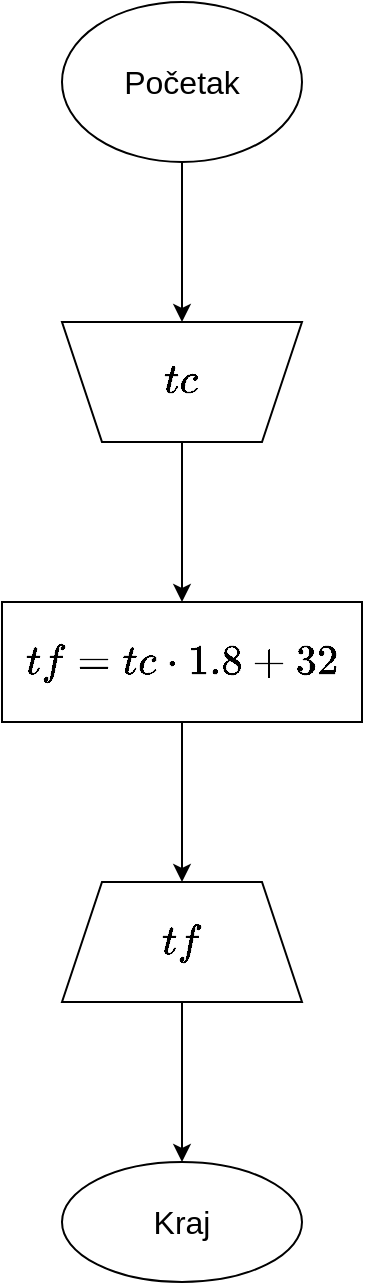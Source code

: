 <mxfile version="20.4.0" type="device"><diagram id="eqQ3p5Pjh6v-jeIDmghE" name="Page-1"><mxGraphModel dx="907" dy="1104" grid="1" gridSize="10" guides="1" tooltips="1" connect="1" arrows="1" fold="1" page="1" pageScale="1" pageWidth="827" pageHeight="1169" math="1" shadow="0"><root><mxCell id="0"/><mxCell id="1" parent="0"/><mxCell id="6O9jaq4KyYi4tdChdcc6-3" value="" style="edgeStyle=orthogonalEdgeStyle;rounded=0;orthogonalLoop=1;jettySize=auto;html=1;fontSize=16;" parent="1" source="6O9jaq4KyYi4tdChdcc6-1" target="6O9jaq4KyYi4tdChdcc6-2" edge="1"><mxGeometry relative="1" as="geometry"/></mxCell><mxCell id="6O9jaq4KyYi4tdChdcc6-1" value="Početak" style="ellipse;whiteSpace=wrap;html=1;fontSize=16;" parent="1" vertex="1"><mxGeometry x="340" y="80" width="120" height="80" as="geometry"/></mxCell><mxCell id="6O9jaq4KyYi4tdChdcc6-5" value="" style="edgeStyle=orthogonalEdgeStyle;rounded=0;orthogonalLoop=1;jettySize=auto;html=1;fontSize=18;" parent="1" source="6O9jaq4KyYi4tdChdcc6-2" target="6O9jaq4KyYi4tdChdcc6-4" edge="1"><mxGeometry relative="1" as="geometry"/></mxCell><mxCell id="6O9jaq4KyYi4tdChdcc6-2" value="`tc`" style="shape=trapezoid;perimeter=trapezoidPerimeter;whiteSpace=wrap;html=1;fixedSize=1;fontSize=18;direction=west;" parent="1" vertex="1"><mxGeometry x="340" y="240" width="120" height="60" as="geometry"/></mxCell><mxCell id="6O9jaq4KyYi4tdChdcc6-7" value="" style="edgeStyle=orthogonalEdgeStyle;rounded=0;orthogonalLoop=1;jettySize=auto;html=1;fontSize=18;" parent="1" source="6O9jaq4KyYi4tdChdcc6-4" target="6O9jaq4KyYi4tdChdcc6-6" edge="1"><mxGeometry relative="1" as="geometry"/></mxCell><mxCell id="6O9jaq4KyYi4tdChdcc6-4" value="`tf=tc*1.8+32`" style="whiteSpace=wrap;html=1;fontSize=18;" parent="1" vertex="1"><mxGeometry x="310" y="380" width="180" height="60" as="geometry"/></mxCell><mxCell id="6O9jaq4KyYi4tdChdcc6-9" value="" style="edgeStyle=orthogonalEdgeStyle;rounded=0;orthogonalLoop=1;jettySize=auto;html=1;fontSize=16;" parent="1" source="6O9jaq4KyYi4tdChdcc6-6" target="6O9jaq4KyYi4tdChdcc6-8" edge="1"><mxGeometry relative="1" as="geometry"/></mxCell><mxCell id="6O9jaq4KyYi4tdChdcc6-6" value="`tf`" style="shape=trapezoid;perimeter=trapezoidPerimeter;whiteSpace=wrap;html=1;fixedSize=1;fontSize=18;" parent="1" vertex="1"><mxGeometry x="340" y="520" width="120" height="60" as="geometry"/></mxCell><mxCell id="6O9jaq4KyYi4tdChdcc6-8" value="Kraj" style="ellipse;whiteSpace=wrap;html=1;fontSize=16;" parent="1" vertex="1"><mxGeometry x="340" y="660" width="120" height="60" as="geometry"/></mxCell></root></mxGraphModel></diagram></mxfile>